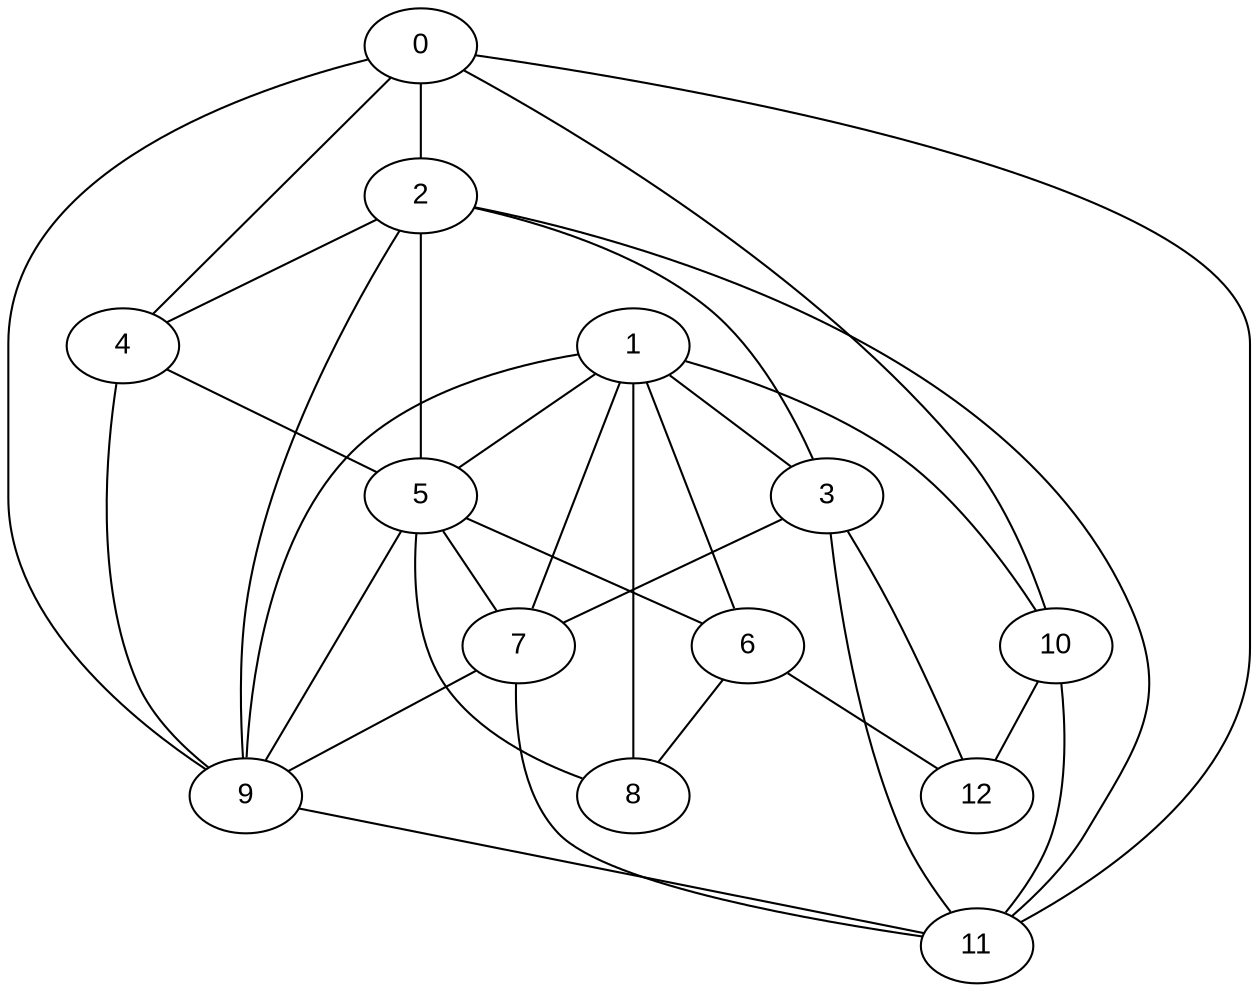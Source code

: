 graph InitialGraph {
  node [style=filled, fillcolor=white, fontname="Arial"];
  0;
  1;
  2;
  3;
  4;
  5;
  6;
  7;
  8;
  9;
  10;
  11;
  12;
  0 -- 2;
  0 -- 4;
  0 -- 9;
  0 -- 10;
  0 -- 11;
  1 -- 3;
  1 -- 5;
  1 -- 6;
  1 -- 7;
  1 -- 8;
  1 -- 9;
  1 -- 10;
  2 -- 3;
  2 -- 4;
  2 -- 5;
  2 -- 9;
  2 -- 11;
  3 -- 7;
  3 -- 11;
  3 -- 12;
  4 -- 5;
  4 -- 9;
  5 -- 6;
  5 -- 7;
  5 -- 8;
  5 -- 9;
  6 -- 8;
  6 -- 12;
  7 -- 9;
  7 -- 11;
  9 -- 11;
  10 -- 11;
  10 -- 12;
}
